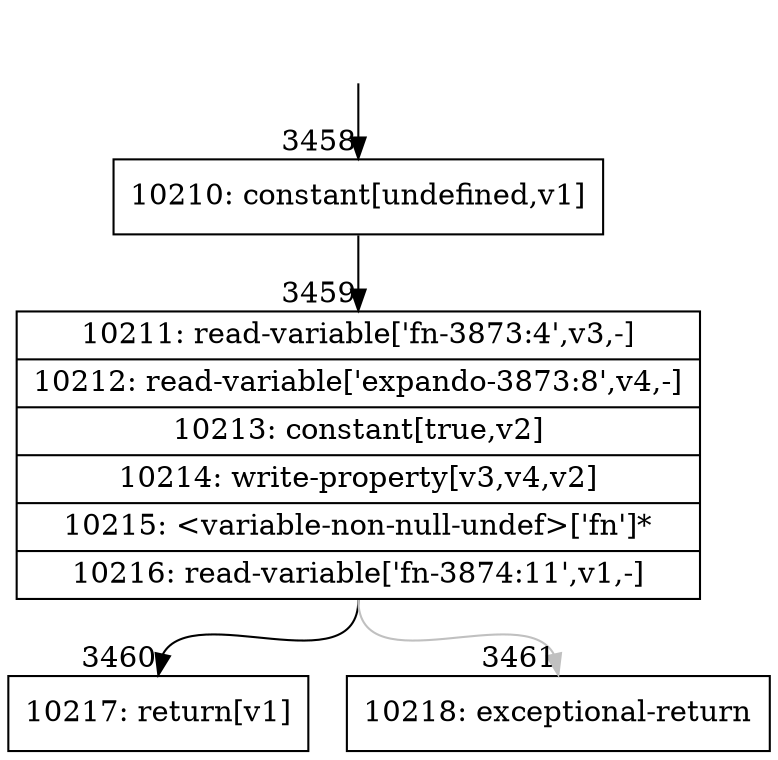 digraph {
rankdir="TD"
BB_entry229[shape=none,label=""];
BB_entry229 -> BB3458 [tailport=s, headport=n, headlabel="    3458"]
BB3458 [shape=record label="{10210: constant[undefined,v1]}" ] 
BB3458 -> BB3459 [tailport=s, headport=n, headlabel="      3459"]
BB3459 [shape=record label="{10211: read-variable['fn-3873:4',v3,-]|10212: read-variable['expando-3873:8',v4,-]|10213: constant[true,v2]|10214: write-property[v3,v4,v2]|10215: \<variable-non-null-undef\>['fn']*|10216: read-variable['fn-3874:11',v1,-]}" ] 
BB3459 -> BB3460 [tailport=s, headport=n, headlabel="      3460"]
BB3459 -> BB3461 [tailport=s, headport=n, color=gray, headlabel="      3461"]
BB3460 [shape=record label="{10217: return[v1]}" ] 
BB3461 [shape=record label="{10218: exceptional-return}" ] 
}
